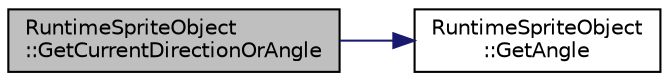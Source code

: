 digraph "RuntimeSpriteObject::GetCurrentDirectionOrAngle"
{
  edge [fontname="Helvetica",fontsize="10",labelfontname="Helvetica",labelfontsize="10"];
  node [fontname="Helvetica",fontsize="10",shape=record];
  rankdir="LR";
  Node1 [label="RuntimeSpriteObject\l::GetCurrentDirectionOrAngle",height=0.2,width=0.4,color="black", fillcolor="grey75", style="filled" fontcolor="black"];
  Node1 -> Node2 [color="midnightblue",fontsize="10",style="solid",fontname="Helvetica"];
  Node2 [label="RuntimeSpriteObject\l::GetAngle",height=0.2,width=0.4,color="black", fillcolor="white", style="filled",URL="$dd/d1a/class_runtime_sprite_object.html#a800d351ba40e842f844f8e9a7490871a"];
}
